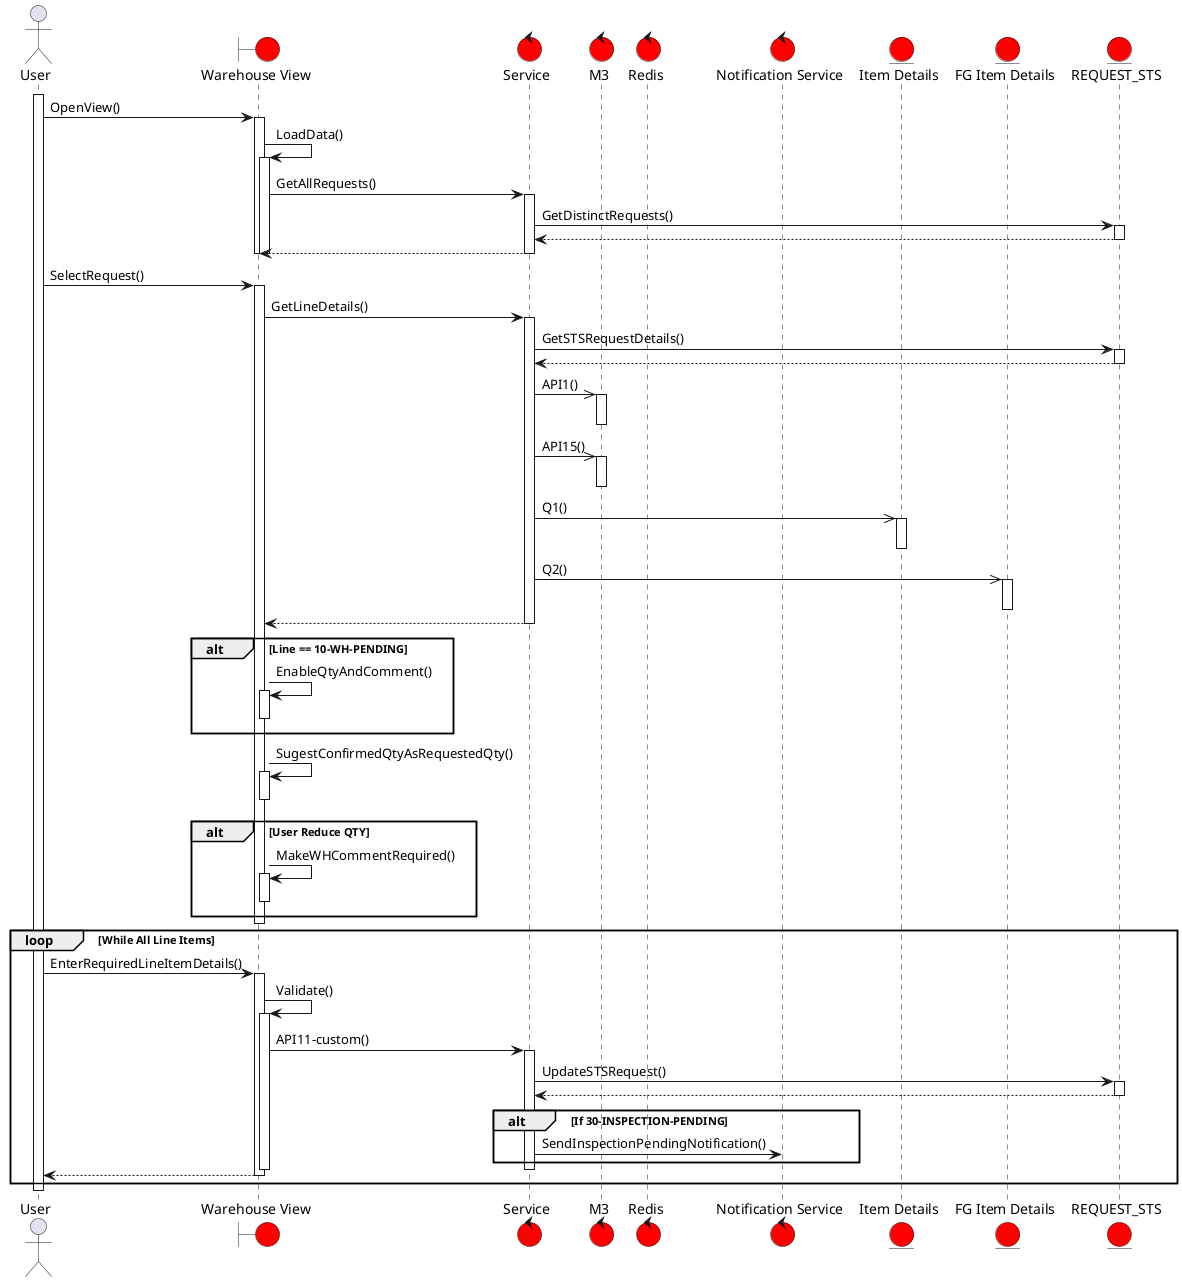 @startuml "Warehouse Confirmation"

actor       "User"                  as USER 
boundary    "Warehouse View"        as VIEW  #FF0000
control     "Service"               as SERVICE #FF0000
control     "M3"                    as M3  #FF0000
control     "Redis"                 as REDIS   #FF0000
control     "Notification Service"  as NOTIFIER    #FF0000
entity      "Item Details"          as ITMDET    #FF0000
entity      "FG Item Details"       as FGITMDET   #FF0000
entity      "REQUEST_STS"           as RQSTS   #FF0000

activate USER
    USER -> VIEW : OpenView()
    activate VIEW
        VIEW -> VIEW : LoadData()
        activate VIEW
            VIEW -> SERVICE : GetAllRequests()
            activate SERVICE
                SERVICE -> RQSTS : GetDistinctRequests()
                activate RQSTS
                    RQSTS --> SERVICE
                deactivate RQSTS
                SERVICE --> VIEW
            deactivate SERVICE
        deactivate VIEW
    deactivate VIEW 

    USER -> VIEW : SelectRequest()
    activate VIEW
        VIEW -> SERVICE : GetLineDetails()
        activate SERVICE
            SERVICE -> RQSTS : GetSTSRequestDetails()
            activate RQSTS
                RQSTS --> SERVICE
            deactivate RQSTS

            SERVICE ->> M3 : API1()
            activate M3
            deactivate M3

            SERVICE ->> M3 : API15()
            activate M3
            deactivate M3

            SERVICE ->> ITMDET : Q1()
            activate ITMDET
            deactivate ITMDET

            SERVICE ->> FGITMDET : Q2()
            activate FGITMDET
            deactivate FGITMDET

            SERVICE --> VIEW
        deactivate SERVICE

        alt Line == 10-WH-PENDING
            VIEW -> VIEW : EnableQtyAndComment()
            activate VIEW
            deactivate VIEW
        end

        VIEW -> VIEW : SugestConfirmedQtyAsRequestedQty()
        activate VIEW
        deactivate VIEW

        alt User Reduce QTY
            VIEW -> VIEW : MakeWHCommentRequired()
            activate VIEW
            deactivate VIEW
        end

    deactivate VIEW

    loop While All Line Items
        USER -> VIEW : EnterRequiredLineItemDetails()
        activate VIEW
            VIEW -> VIEW : Validate()
            activate VIEW
                VIEW -> SERVICE : API11-custom()
                activate SERVICE
                    SERVICE -> RQSTS :  UpdateSTSRequest()
                    activate RQSTS
                        RQSTS --> SERVICE
                    deactivate RQSTS
                    alt If 30-INSPECTION-PENDING
                        SERVICE -> NOTIFIER : SendInspectionPendingNotification()
                    end
                deactivate SERVICE
            deactivate VIEW
            VIEW --> USER
        deactivate VIEW
    end
deactivate USER



@enduml